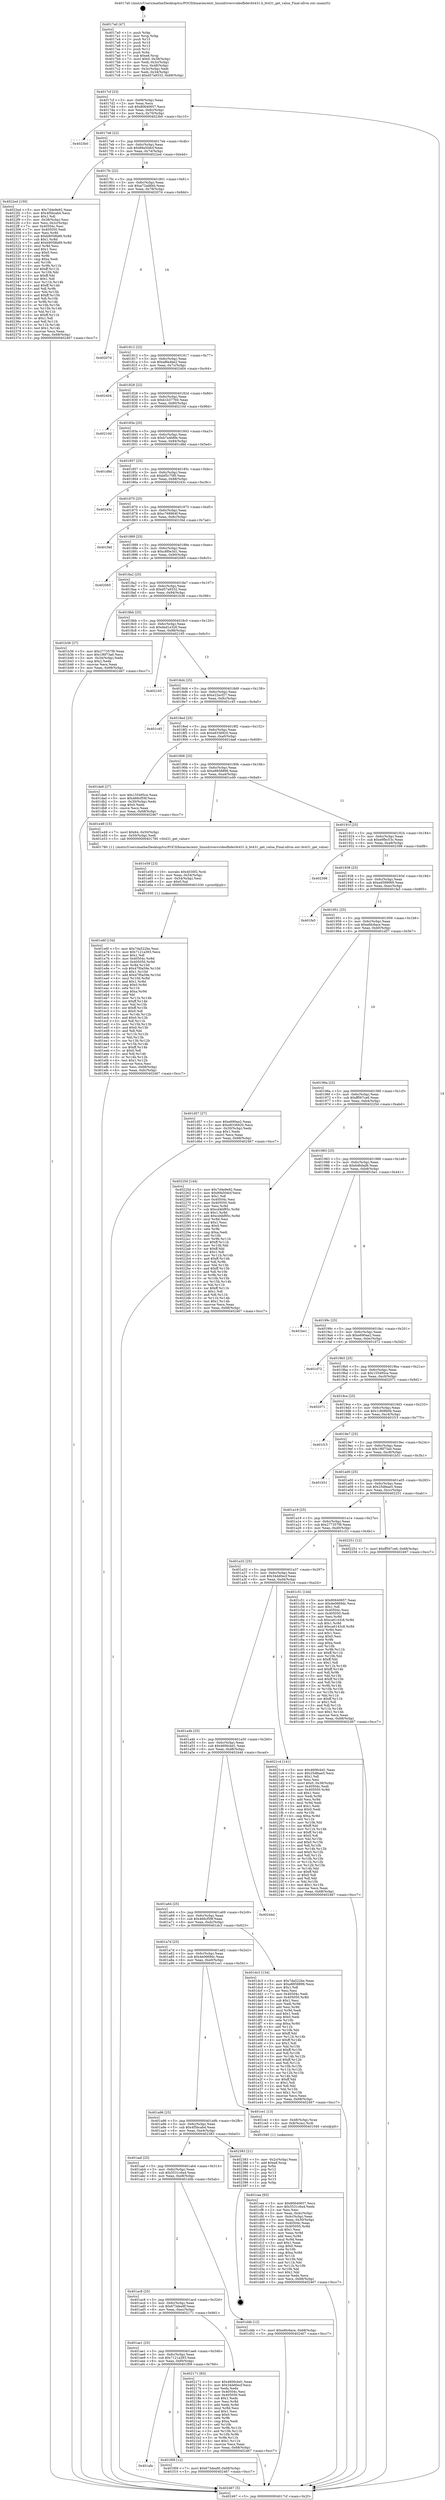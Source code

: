 digraph "0x4017a0" {
  label = "0x4017a0 (/mnt/c/Users/mathe/Desktop/tcc/POCII/binaries/extr_linuxdriversvideofbdevbt431.h_bt431_get_value_Final-ollvm.out::main(0))"
  labelloc = "t"
  node[shape=record]

  Entry [label="",width=0.3,height=0.3,shape=circle,fillcolor=black,style=filled]
  "0x4017cf" [label="{
     0x4017cf [23]\l
     | [instrs]\l
     &nbsp;&nbsp;0x4017cf \<+3\>: mov -0x68(%rbp),%eax\l
     &nbsp;&nbsp;0x4017d2 \<+2\>: mov %eax,%ecx\l
     &nbsp;&nbsp;0x4017d4 \<+6\>: sub $0x80640657,%ecx\l
     &nbsp;&nbsp;0x4017da \<+3\>: mov %eax,-0x6c(%rbp)\l
     &nbsp;&nbsp;0x4017dd \<+3\>: mov %ecx,-0x70(%rbp)\l
     &nbsp;&nbsp;0x4017e0 \<+6\>: je 00000000004023b0 \<main+0xc10\>\l
  }"]
  "0x4023b0" [label="{
     0x4023b0\l
  }", style=dashed]
  "0x4017e6" [label="{
     0x4017e6 [22]\l
     | [instrs]\l
     &nbsp;&nbsp;0x4017e6 \<+5\>: jmp 00000000004017eb \<main+0x4b\>\l
     &nbsp;&nbsp;0x4017eb \<+3\>: mov -0x6c(%rbp),%eax\l
     &nbsp;&nbsp;0x4017ee \<+5\>: sub $0x89a50dcf,%eax\l
     &nbsp;&nbsp;0x4017f3 \<+3\>: mov %eax,-0x74(%rbp)\l
     &nbsp;&nbsp;0x4017f6 \<+6\>: je 00000000004022ed \<main+0xb4d\>\l
  }"]
  Exit [label="",width=0.3,height=0.3,shape=circle,fillcolor=black,style=filled,peripheries=2]
  "0x4022ed" [label="{
     0x4022ed [150]\l
     | [instrs]\l
     &nbsp;&nbsp;0x4022ed \<+5\>: mov $0x7d4e9e92,%eax\l
     &nbsp;&nbsp;0x4022f2 \<+5\>: mov $0x4f5bcab4,%ecx\l
     &nbsp;&nbsp;0x4022f7 \<+2\>: mov $0x1,%dl\l
     &nbsp;&nbsp;0x4022f9 \<+3\>: mov -0x38(%rbp),%esi\l
     &nbsp;&nbsp;0x4022fc \<+3\>: mov %esi,-0x2c(%rbp)\l
     &nbsp;&nbsp;0x4022ff \<+7\>: mov 0x40504c,%esi\l
     &nbsp;&nbsp;0x402306 \<+7\>: mov 0x405050,%edi\l
     &nbsp;&nbsp;0x40230d \<+3\>: mov %esi,%r8d\l
     &nbsp;&nbsp;0x402310 \<+7\>: sub $0xb9058b89,%r8d\l
     &nbsp;&nbsp;0x402317 \<+4\>: sub $0x1,%r8d\l
     &nbsp;&nbsp;0x40231b \<+7\>: add $0xb9058b89,%r8d\l
     &nbsp;&nbsp;0x402322 \<+4\>: imul %r8d,%esi\l
     &nbsp;&nbsp;0x402326 \<+3\>: and $0x1,%esi\l
     &nbsp;&nbsp;0x402329 \<+3\>: cmp $0x0,%esi\l
     &nbsp;&nbsp;0x40232c \<+4\>: sete %r9b\l
     &nbsp;&nbsp;0x402330 \<+3\>: cmp $0xa,%edi\l
     &nbsp;&nbsp;0x402333 \<+4\>: setl %r10b\l
     &nbsp;&nbsp;0x402337 \<+3\>: mov %r9b,%r11b\l
     &nbsp;&nbsp;0x40233a \<+4\>: xor $0xff,%r11b\l
     &nbsp;&nbsp;0x40233e \<+3\>: mov %r10b,%bl\l
     &nbsp;&nbsp;0x402341 \<+3\>: xor $0xff,%bl\l
     &nbsp;&nbsp;0x402344 \<+3\>: xor $0x1,%dl\l
     &nbsp;&nbsp;0x402347 \<+3\>: mov %r11b,%r14b\l
     &nbsp;&nbsp;0x40234a \<+4\>: and $0xff,%r14b\l
     &nbsp;&nbsp;0x40234e \<+3\>: and %dl,%r9b\l
     &nbsp;&nbsp;0x402351 \<+3\>: mov %bl,%r15b\l
     &nbsp;&nbsp;0x402354 \<+4\>: and $0xff,%r15b\l
     &nbsp;&nbsp;0x402358 \<+3\>: and %dl,%r10b\l
     &nbsp;&nbsp;0x40235b \<+3\>: or %r9b,%r14b\l
     &nbsp;&nbsp;0x40235e \<+3\>: or %r10b,%r15b\l
     &nbsp;&nbsp;0x402361 \<+3\>: xor %r15b,%r14b\l
     &nbsp;&nbsp;0x402364 \<+3\>: or %bl,%r11b\l
     &nbsp;&nbsp;0x402367 \<+4\>: xor $0xff,%r11b\l
     &nbsp;&nbsp;0x40236b \<+3\>: or $0x1,%dl\l
     &nbsp;&nbsp;0x40236e \<+3\>: and %dl,%r11b\l
     &nbsp;&nbsp;0x402371 \<+3\>: or %r11b,%r14b\l
     &nbsp;&nbsp;0x402374 \<+4\>: test $0x1,%r14b\l
     &nbsp;&nbsp;0x402378 \<+3\>: cmovne %ecx,%eax\l
     &nbsp;&nbsp;0x40237b \<+3\>: mov %eax,-0x68(%rbp)\l
     &nbsp;&nbsp;0x40237e \<+5\>: jmp 0000000000402467 \<main+0xcc7\>\l
  }"]
  "0x4017fc" [label="{
     0x4017fc [22]\l
     | [instrs]\l
     &nbsp;&nbsp;0x4017fc \<+5\>: jmp 0000000000401801 \<main+0x61\>\l
     &nbsp;&nbsp;0x401801 \<+3\>: mov -0x6c(%rbp),%eax\l
     &nbsp;&nbsp;0x401804 \<+5\>: sub $0xa72ad6bb,%eax\l
     &nbsp;&nbsp;0x401809 \<+3\>: mov %eax,-0x78(%rbp)\l
     &nbsp;&nbsp;0x40180c \<+6\>: je 000000000040207d \<main+0x8dd\>\l
  }"]
  "0x401afa" [label="{
     0x401afa\l
  }", style=dashed]
  "0x40207d" [label="{
     0x40207d\l
  }", style=dashed]
  "0x401812" [label="{
     0x401812 [22]\l
     | [instrs]\l
     &nbsp;&nbsp;0x401812 \<+5\>: jmp 0000000000401817 \<main+0x77\>\l
     &nbsp;&nbsp;0x401817 \<+3\>: mov -0x6c(%rbp),%eax\l
     &nbsp;&nbsp;0x40181a \<+5\>: sub $0xaf6e4be2,%eax\l
     &nbsp;&nbsp;0x40181f \<+3\>: mov %eax,-0x7c(%rbp)\l
     &nbsp;&nbsp;0x401822 \<+6\>: je 0000000000402404 \<main+0xc64\>\l
  }"]
  "0x401f09" [label="{
     0x401f09 [12]\l
     | [instrs]\l
     &nbsp;&nbsp;0x401f09 \<+7\>: movl $0x673dea9f,-0x68(%rbp)\l
     &nbsp;&nbsp;0x401f10 \<+5\>: jmp 0000000000402467 \<main+0xcc7\>\l
  }"]
  "0x402404" [label="{
     0x402404\l
  }", style=dashed]
  "0x401828" [label="{
     0x401828 [22]\l
     | [instrs]\l
     &nbsp;&nbsp;0x401828 \<+5\>: jmp 000000000040182d \<main+0x8d\>\l
     &nbsp;&nbsp;0x40182d \<+3\>: mov -0x6c(%rbp),%eax\l
     &nbsp;&nbsp;0x401830 \<+5\>: sub $0xb1b37760,%eax\l
     &nbsp;&nbsp;0x401835 \<+3\>: mov %eax,-0x80(%rbp)\l
     &nbsp;&nbsp;0x401838 \<+6\>: je 000000000040210d \<main+0x96d\>\l
  }"]
  "0x401ae1" [label="{
     0x401ae1 [25]\l
     | [instrs]\l
     &nbsp;&nbsp;0x401ae1 \<+5\>: jmp 0000000000401ae6 \<main+0x346\>\l
     &nbsp;&nbsp;0x401ae6 \<+3\>: mov -0x6c(%rbp),%eax\l
     &nbsp;&nbsp;0x401ae9 \<+5\>: sub $0x7121a393,%eax\l
     &nbsp;&nbsp;0x401aee \<+6\>: mov %eax,-0xf0(%rbp)\l
     &nbsp;&nbsp;0x401af4 \<+6\>: je 0000000000401f09 \<main+0x769\>\l
  }"]
  "0x40210d" [label="{
     0x40210d\l
  }", style=dashed]
  "0x40183e" [label="{
     0x40183e [25]\l
     | [instrs]\l
     &nbsp;&nbsp;0x40183e \<+5\>: jmp 0000000000401843 \<main+0xa3\>\l
     &nbsp;&nbsp;0x401843 \<+3\>: mov -0x6c(%rbp),%eax\l
     &nbsp;&nbsp;0x401846 \<+5\>: sub $0xb7a4b6fe,%eax\l
     &nbsp;&nbsp;0x40184b \<+6\>: mov %eax,-0x84(%rbp)\l
     &nbsp;&nbsp;0x401851 \<+6\>: je 0000000000401d8d \<main+0x5ed\>\l
  }"]
  "0x402171" [label="{
     0x402171 [83]\l
     | [instrs]\l
     &nbsp;&nbsp;0x402171 \<+5\>: mov $0x4606cbd1,%eax\l
     &nbsp;&nbsp;0x402176 \<+5\>: mov $0x34dd0ecf,%ecx\l
     &nbsp;&nbsp;0x40217b \<+2\>: xor %edx,%edx\l
     &nbsp;&nbsp;0x40217d \<+7\>: mov 0x40504c,%esi\l
     &nbsp;&nbsp;0x402184 \<+7\>: mov 0x405050,%edi\l
     &nbsp;&nbsp;0x40218b \<+3\>: sub $0x1,%edx\l
     &nbsp;&nbsp;0x40218e \<+3\>: mov %esi,%r8d\l
     &nbsp;&nbsp;0x402191 \<+3\>: add %edx,%r8d\l
     &nbsp;&nbsp;0x402194 \<+4\>: imul %r8d,%esi\l
     &nbsp;&nbsp;0x402198 \<+3\>: and $0x1,%esi\l
     &nbsp;&nbsp;0x40219b \<+3\>: cmp $0x0,%esi\l
     &nbsp;&nbsp;0x40219e \<+4\>: sete %r9b\l
     &nbsp;&nbsp;0x4021a2 \<+3\>: cmp $0xa,%edi\l
     &nbsp;&nbsp;0x4021a5 \<+4\>: setl %r10b\l
     &nbsp;&nbsp;0x4021a9 \<+3\>: mov %r9b,%r11b\l
     &nbsp;&nbsp;0x4021ac \<+3\>: and %r10b,%r11b\l
     &nbsp;&nbsp;0x4021af \<+3\>: xor %r10b,%r9b\l
     &nbsp;&nbsp;0x4021b2 \<+3\>: or %r9b,%r11b\l
     &nbsp;&nbsp;0x4021b5 \<+4\>: test $0x1,%r11b\l
     &nbsp;&nbsp;0x4021b9 \<+3\>: cmovne %ecx,%eax\l
     &nbsp;&nbsp;0x4021bc \<+3\>: mov %eax,-0x68(%rbp)\l
     &nbsp;&nbsp;0x4021bf \<+5\>: jmp 0000000000402467 \<main+0xcc7\>\l
  }"]
  "0x401d8d" [label="{
     0x401d8d\l
  }", style=dashed]
  "0x401857" [label="{
     0x401857 [25]\l
     | [instrs]\l
     &nbsp;&nbsp;0x401857 \<+5\>: jmp 000000000040185c \<main+0xbc\>\l
     &nbsp;&nbsp;0x40185c \<+3\>: mov -0x6c(%rbp),%eax\l
     &nbsp;&nbsp;0x40185f \<+5\>: sub $0xbf5c75f0,%eax\l
     &nbsp;&nbsp;0x401864 \<+6\>: mov %eax,-0x88(%rbp)\l
     &nbsp;&nbsp;0x40186a \<+6\>: je 000000000040243c \<main+0xc9c\>\l
  }"]
  "0x401e6f" [label="{
     0x401e6f [154]\l
     | [instrs]\l
     &nbsp;&nbsp;0x401e6f \<+5\>: mov $0x7da522be,%esi\l
     &nbsp;&nbsp;0x401e74 \<+5\>: mov $0x7121a393,%ecx\l
     &nbsp;&nbsp;0x401e79 \<+2\>: mov $0x1,%dl\l
     &nbsp;&nbsp;0x401e7b \<+8\>: mov 0x40504c,%r8d\l
     &nbsp;&nbsp;0x401e83 \<+8\>: mov 0x405050,%r9d\l
     &nbsp;&nbsp;0x401e8b \<+3\>: mov %r8d,%r10d\l
     &nbsp;&nbsp;0x401e8e \<+7\>: sub $0x47f0a59e,%r10d\l
     &nbsp;&nbsp;0x401e95 \<+4\>: sub $0x1,%r10d\l
     &nbsp;&nbsp;0x401e99 \<+7\>: add $0x47f0a59e,%r10d\l
     &nbsp;&nbsp;0x401ea0 \<+4\>: imul %r10d,%r8d\l
     &nbsp;&nbsp;0x401ea4 \<+4\>: and $0x1,%r8d\l
     &nbsp;&nbsp;0x401ea8 \<+4\>: cmp $0x0,%r8d\l
     &nbsp;&nbsp;0x401eac \<+4\>: sete %r11b\l
     &nbsp;&nbsp;0x401eb0 \<+4\>: cmp $0xa,%r9d\l
     &nbsp;&nbsp;0x401eb4 \<+3\>: setl %bl\l
     &nbsp;&nbsp;0x401eb7 \<+3\>: mov %r11b,%r14b\l
     &nbsp;&nbsp;0x401eba \<+4\>: xor $0xff,%r14b\l
     &nbsp;&nbsp;0x401ebe \<+3\>: mov %bl,%r15b\l
     &nbsp;&nbsp;0x401ec1 \<+4\>: xor $0xff,%r15b\l
     &nbsp;&nbsp;0x401ec5 \<+3\>: xor $0x0,%dl\l
     &nbsp;&nbsp;0x401ec8 \<+3\>: mov %r14b,%r12b\l
     &nbsp;&nbsp;0x401ecb \<+4\>: and $0x0,%r12b\l
     &nbsp;&nbsp;0x401ecf \<+3\>: and %dl,%r11b\l
     &nbsp;&nbsp;0x401ed2 \<+3\>: mov %r15b,%r13b\l
     &nbsp;&nbsp;0x401ed5 \<+4\>: and $0x0,%r13b\l
     &nbsp;&nbsp;0x401ed9 \<+2\>: and %dl,%bl\l
     &nbsp;&nbsp;0x401edb \<+3\>: or %r11b,%r12b\l
     &nbsp;&nbsp;0x401ede \<+3\>: or %bl,%r13b\l
     &nbsp;&nbsp;0x401ee1 \<+3\>: xor %r13b,%r12b\l
     &nbsp;&nbsp;0x401ee4 \<+3\>: or %r15b,%r14b\l
     &nbsp;&nbsp;0x401ee7 \<+4\>: xor $0xff,%r14b\l
     &nbsp;&nbsp;0x401eeb \<+3\>: or $0x0,%dl\l
     &nbsp;&nbsp;0x401eee \<+3\>: and %dl,%r14b\l
     &nbsp;&nbsp;0x401ef1 \<+3\>: or %r14b,%r12b\l
     &nbsp;&nbsp;0x401ef4 \<+4\>: test $0x1,%r12b\l
     &nbsp;&nbsp;0x401ef8 \<+3\>: cmovne %ecx,%esi\l
     &nbsp;&nbsp;0x401efb \<+3\>: mov %esi,-0x68(%rbp)\l
     &nbsp;&nbsp;0x401efe \<+6\>: mov %eax,-0xfc(%rbp)\l
     &nbsp;&nbsp;0x401f04 \<+5\>: jmp 0000000000402467 \<main+0xcc7\>\l
  }"]
  "0x40243c" [label="{
     0x40243c\l
  }", style=dashed]
  "0x401870" [label="{
     0x401870 [25]\l
     | [instrs]\l
     &nbsp;&nbsp;0x401870 \<+5\>: jmp 0000000000401875 \<main+0xd5\>\l
     &nbsp;&nbsp;0x401875 \<+3\>: mov -0x6c(%rbp),%eax\l
     &nbsp;&nbsp;0x401878 \<+5\>: sub $0xc768964f,%eax\l
     &nbsp;&nbsp;0x40187d \<+6\>: mov %eax,-0x8c(%rbp)\l
     &nbsp;&nbsp;0x401883 \<+6\>: je 0000000000401f4d \<main+0x7ad\>\l
  }"]
  "0x401e58" [label="{
     0x401e58 [23]\l
     | [instrs]\l
     &nbsp;&nbsp;0x401e58 \<+10\>: movabs $0x4030f2,%rdi\l
     &nbsp;&nbsp;0x401e62 \<+3\>: mov %eax,-0x54(%rbp)\l
     &nbsp;&nbsp;0x401e65 \<+3\>: mov -0x54(%rbp),%esi\l
     &nbsp;&nbsp;0x401e68 \<+2\>: mov $0x0,%al\l
     &nbsp;&nbsp;0x401e6a \<+5\>: call 0000000000401030 \<printf@plt\>\l
     | [calls]\l
     &nbsp;&nbsp;0x401030 \{1\} (unknown)\l
  }"]
  "0x401f4d" [label="{
     0x401f4d\l
  }", style=dashed]
  "0x401889" [label="{
     0x401889 [25]\l
     | [instrs]\l
     &nbsp;&nbsp;0x401889 \<+5\>: jmp 000000000040188e \<main+0xee\>\l
     &nbsp;&nbsp;0x40188e \<+3\>: mov -0x6c(%rbp),%eax\l
     &nbsp;&nbsp;0x401891 \<+5\>: sub $0xc8f0e3d1,%eax\l
     &nbsp;&nbsp;0x401896 \<+6\>: mov %eax,-0x90(%rbp)\l
     &nbsp;&nbsp;0x40189c \<+6\>: je 0000000000402065 \<main+0x8c5\>\l
  }"]
  "0x401ac8" [label="{
     0x401ac8 [25]\l
     | [instrs]\l
     &nbsp;&nbsp;0x401ac8 \<+5\>: jmp 0000000000401acd \<main+0x32d\>\l
     &nbsp;&nbsp;0x401acd \<+3\>: mov -0x6c(%rbp),%eax\l
     &nbsp;&nbsp;0x401ad0 \<+5\>: sub $0x673dea9f,%eax\l
     &nbsp;&nbsp;0x401ad5 \<+6\>: mov %eax,-0xec(%rbp)\l
     &nbsp;&nbsp;0x401adb \<+6\>: je 0000000000402171 \<main+0x9d1\>\l
  }"]
  "0x402065" [label="{
     0x402065\l
  }", style=dashed]
  "0x4018a2" [label="{
     0x4018a2 [25]\l
     | [instrs]\l
     &nbsp;&nbsp;0x4018a2 \<+5\>: jmp 00000000004018a7 \<main+0x107\>\l
     &nbsp;&nbsp;0x4018a7 \<+3\>: mov -0x6c(%rbp),%eax\l
     &nbsp;&nbsp;0x4018aa \<+5\>: sub $0xd57a9332,%eax\l
     &nbsp;&nbsp;0x4018af \<+6\>: mov %eax,-0x94(%rbp)\l
     &nbsp;&nbsp;0x4018b5 \<+6\>: je 0000000000401b36 \<main+0x396\>\l
  }"]
  "0x401d4b" [label="{
     0x401d4b [12]\l
     | [instrs]\l
     &nbsp;&nbsp;0x401d4b \<+7\>: movl $0xefdc6ace,-0x68(%rbp)\l
     &nbsp;&nbsp;0x401d52 \<+5\>: jmp 0000000000402467 \<main+0xcc7\>\l
  }"]
  "0x401b36" [label="{
     0x401b36 [27]\l
     | [instrs]\l
     &nbsp;&nbsp;0x401b36 \<+5\>: mov $0x277357f9,%eax\l
     &nbsp;&nbsp;0x401b3b \<+5\>: mov $0x1f6f73a0,%ecx\l
     &nbsp;&nbsp;0x401b40 \<+3\>: mov -0x34(%rbp),%edx\l
     &nbsp;&nbsp;0x401b43 \<+3\>: cmp $0x2,%edx\l
     &nbsp;&nbsp;0x401b46 \<+3\>: cmovne %ecx,%eax\l
     &nbsp;&nbsp;0x401b49 \<+3\>: mov %eax,-0x68(%rbp)\l
     &nbsp;&nbsp;0x401b4c \<+5\>: jmp 0000000000402467 \<main+0xcc7\>\l
  }"]
  "0x4018bb" [label="{
     0x4018bb [25]\l
     | [instrs]\l
     &nbsp;&nbsp;0x4018bb \<+5\>: jmp 00000000004018c0 \<main+0x120\>\l
     &nbsp;&nbsp;0x4018c0 \<+3\>: mov -0x6c(%rbp),%eax\l
     &nbsp;&nbsp;0x4018c3 \<+5\>: sub $0xded1e326,%eax\l
     &nbsp;&nbsp;0x4018c8 \<+6\>: mov %eax,-0x98(%rbp)\l
     &nbsp;&nbsp;0x4018ce \<+6\>: je 0000000000402165 \<main+0x9c5\>\l
  }"]
  "0x402467" [label="{
     0x402467 [5]\l
     | [instrs]\l
     &nbsp;&nbsp;0x402467 \<+5\>: jmp 00000000004017cf \<main+0x2f\>\l
  }"]
  "0x4017a0" [label="{
     0x4017a0 [47]\l
     | [instrs]\l
     &nbsp;&nbsp;0x4017a0 \<+1\>: push %rbp\l
     &nbsp;&nbsp;0x4017a1 \<+3\>: mov %rsp,%rbp\l
     &nbsp;&nbsp;0x4017a4 \<+2\>: push %r15\l
     &nbsp;&nbsp;0x4017a6 \<+2\>: push %r14\l
     &nbsp;&nbsp;0x4017a8 \<+2\>: push %r13\l
     &nbsp;&nbsp;0x4017aa \<+2\>: push %r12\l
     &nbsp;&nbsp;0x4017ac \<+1\>: push %rbx\l
     &nbsp;&nbsp;0x4017ad \<+7\>: sub $0xe8,%rsp\l
     &nbsp;&nbsp;0x4017b4 \<+7\>: movl $0x0,-0x38(%rbp)\l
     &nbsp;&nbsp;0x4017bb \<+3\>: mov %edi,-0x3c(%rbp)\l
     &nbsp;&nbsp;0x4017be \<+4\>: mov %rsi,-0x48(%rbp)\l
     &nbsp;&nbsp;0x4017c2 \<+3\>: mov -0x3c(%rbp),%edi\l
     &nbsp;&nbsp;0x4017c5 \<+3\>: mov %edi,-0x34(%rbp)\l
     &nbsp;&nbsp;0x4017c8 \<+7\>: movl $0xd57a9332,-0x68(%rbp)\l
  }"]
  "0x401aaf" [label="{
     0x401aaf [25]\l
     | [instrs]\l
     &nbsp;&nbsp;0x401aaf \<+5\>: jmp 0000000000401ab4 \<main+0x314\>\l
     &nbsp;&nbsp;0x401ab4 \<+3\>: mov -0x6c(%rbp),%eax\l
     &nbsp;&nbsp;0x401ab7 \<+5\>: sub $0x5531c6a4,%eax\l
     &nbsp;&nbsp;0x401abc \<+6\>: mov %eax,-0xe8(%rbp)\l
     &nbsp;&nbsp;0x401ac2 \<+6\>: je 0000000000401d4b \<main+0x5ab\>\l
  }"]
  "0x402165" [label="{
     0x402165\l
  }", style=dashed]
  "0x4018d4" [label="{
     0x4018d4 [25]\l
     | [instrs]\l
     &nbsp;&nbsp;0x4018d4 \<+5\>: jmp 00000000004018d9 \<main+0x139\>\l
     &nbsp;&nbsp;0x4018d9 \<+3\>: mov -0x6c(%rbp),%eax\l
     &nbsp;&nbsp;0x4018dc \<+5\>: sub $0xe22ecf27,%eax\l
     &nbsp;&nbsp;0x4018e1 \<+6\>: mov %eax,-0x9c(%rbp)\l
     &nbsp;&nbsp;0x4018e7 \<+6\>: je 0000000000401c45 \<main+0x4a5\>\l
  }"]
  "0x402383" [label="{
     0x402383 [21]\l
     | [instrs]\l
     &nbsp;&nbsp;0x402383 \<+3\>: mov -0x2c(%rbp),%eax\l
     &nbsp;&nbsp;0x402386 \<+7\>: add $0xe8,%rsp\l
     &nbsp;&nbsp;0x40238d \<+1\>: pop %rbx\l
     &nbsp;&nbsp;0x40238e \<+2\>: pop %r12\l
     &nbsp;&nbsp;0x402390 \<+2\>: pop %r13\l
     &nbsp;&nbsp;0x402392 \<+2\>: pop %r14\l
     &nbsp;&nbsp;0x402394 \<+2\>: pop %r15\l
     &nbsp;&nbsp;0x402396 \<+1\>: pop %rbp\l
     &nbsp;&nbsp;0x402397 \<+1\>: ret\l
  }"]
  "0x401c45" [label="{
     0x401c45\l
  }", style=dashed]
  "0x4018ed" [label="{
     0x4018ed [25]\l
     | [instrs]\l
     &nbsp;&nbsp;0x4018ed \<+5\>: jmp 00000000004018f2 \<main+0x152\>\l
     &nbsp;&nbsp;0x4018f2 \<+3\>: mov -0x6c(%rbp),%eax\l
     &nbsp;&nbsp;0x4018f5 \<+5\>: sub $0xe8336920,%eax\l
     &nbsp;&nbsp;0x4018fa \<+6\>: mov %eax,-0xa0(%rbp)\l
     &nbsp;&nbsp;0x401900 \<+6\>: je 0000000000401da8 \<main+0x608\>\l
  }"]
  "0x401cee" [label="{
     0x401cee [93]\l
     | [instrs]\l
     &nbsp;&nbsp;0x401cee \<+5\>: mov $0x80640657,%ecx\l
     &nbsp;&nbsp;0x401cf3 \<+5\>: mov $0x5531c6a4,%edx\l
     &nbsp;&nbsp;0x401cf8 \<+2\>: xor %esi,%esi\l
     &nbsp;&nbsp;0x401cfa \<+3\>: mov %eax,-0x4c(%rbp)\l
     &nbsp;&nbsp;0x401cfd \<+3\>: mov -0x4c(%rbp),%eax\l
     &nbsp;&nbsp;0x401d00 \<+3\>: mov %eax,-0x30(%rbp)\l
     &nbsp;&nbsp;0x401d03 \<+7\>: mov 0x40504c,%eax\l
     &nbsp;&nbsp;0x401d0a \<+8\>: mov 0x405050,%r8d\l
     &nbsp;&nbsp;0x401d12 \<+3\>: sub $0x1,%esi\l
     &nbsp;&nbsp;0x401d15 \<+3\>: mov %eax,%r9d\l
     &nbsp;&nbsp;0x401d18 \<+3\>: add %esi,%r9d\l
     &nbsp;&nbsp;0x401d1b \<+4\>: imul %r9d,%eax\l
     &nbsp;&nbsp;0x401d1f \<+3\>: and $0x1,%eax\l
     &nbsp;&nbsp;0x401d22 \<+3\>: cmp $0x0,%eax\l
     &nbsp;&nbsp;0x401d25 \<+4\>: sete %r10b\l
     &nbsp;&nbsp;0x401d29 \<+4\>: cmp $0xa,%r8d\l
     &nbsp;&nbsp;0x401d2d \<+4\>: setl %r11b\l
     &nbsp;&nbsp;0x401d31 \<+3\>: mov %r10b,%bl\l
     &nbsp;&nbsp;0x401d34 \<+3\>: and %r11b,%bl\l
     &nbsp;&nbsp;0x401d37 \<+3\>: xor %r11b,%r10b\l
     &nbsp;&nbsp;0x401d3a \<+3\>: or %r10b,%bl\l
     &nbsp;&nbsp;0x401d3d \<+3\>: test $0x1,%bl\l
     &nbsp;&nbsp;0x401d40 \<+3\>: cmovne %edx,%ecx\l
     &nbsp;&nbsp;0x401d43 \<+3\>: mov %ecx,-0x68(%rbp)\l
     &nbsp;&nbsp;0x401d46 \<+5\>: jmp 0000000000402467 \<main+0xcc7\>\l
  }"]
  "0x401da8" [label="{
     0x401da8 [27]\l
     | [instrs]\l
     &nbsp;&nbsp;0x401da8 \<+5\>: mov $0x155495ce,%eax\l
     &nbsp;&nbsp;0x401dad \<+5\>: mov $0x466cf59f,%ecx\l
     &nbsp;&nbsp;0x401db2 \<+3\>: mov -0x30(%rbp),%edx\l
     &nbsp;&nbsp;0x401db5 \<+3\>: cmp $0x0,%edx\l
     &nbsp;&nbsp;0x401db8 \<+3\>: cmove %ecx,%eax\l
     &nbsp;&nbsp;0x401dbb \<+3\>: mov %eax,-0x68(%rbp)\l
     &nbsp;&nbsp;0x401dbe \<+5\>: jmp 0000000000402467 \<main+0xcc7\>\l
  }"]
  "0x401906" [label="{
     0x401906 [25]\l
     | [instrs]\l
     &nbsp;&nbsp;0x401906 \<+5\>: jmp 000000000040190b \<main+0x16b\>\l
     &nbsp;&nbsp;0x40190b \<+3\>: mov -0x6c(%rbp),%eax\l
     &nbsp;&nbsp;0x40190e \<+5\>: sub $0xe8858896,%eax\l
     &nbsp;&nbsp;0x401913 \<+6\>: mov %eax,-0xa4(%rbp)\l
     &nbsp;&nbsp;0x401919 \<+6\>: je 0000000000401e49 \<main+0x6a9\>\l
  }"]
  "0x401a96" [label="{
     0x401a96 [25]\l
     | [instrs]\l
     &nbsp;&nbsp;0x401a96 \<+5\>: jmp 0000000000401a9b \<main+0x2fb\>\l
     &nbsp;&nbsp;0x401a9b \<+3\>: mov -0x6c(%rbp),%eax\l
     &nbsp;&nbsp;0x401a9e \<+5\>: sub $0x4f5bcab4,%eax\l
     &nbsp;&nbsp;0x401aa3 \<+6\>: mov %eax,-0xe4(%rbp)\l
     &nbsp;&nbsp;0x401aa9 \<+6\>: je 0000000000402383 \<main+0xbe3\>\l
  }"]
  "0x401e49" [label="{
     0x401e49 [15]\l
     | [instrs]\l
     &nbsp;&nbsp;0x401e49 \<+7\>: movl $0x64,-0x50(%rbp)\l
     &nbsp;&nbsp;0x401e50 \<+3\>: mov -0x50(%rbp),%edi\l
     &nbsp;&nbsp;0x401e53 \<+5\>: call 0000000000401780 \<bt431_get_value\>\l
     | [calls]\l
     &nbsp;&nbsp;0x401780 \{1\} (/mnt/c/Users/mathe/Desktop/tcc/POCII/binaries/extr_linuxdriversvideofbdevbt431.h_bt431_get_value_Final-ollvm.out::bt431_get_value)\l
  }"]
  "0x40191f" [label="{
     0x40191f [25]\l
     | [instrs]\l
     &nbsp;&nbsp;0x40191f \<+5\>: jmp 0000000000401924 \<main+0x184\>\l
     &nbsp;&nbsp;0x401924 \<+3\>: mov -0x6c(%rbp),%eax\l
     &nbsp;&nbsp;0x401927 \<+5\>: sub $0xe9fbc53c,%eax\l
     &nbsp;&nbsp;0x40192c \<+6\>: mov %eax,-0xa8(%rbp)\l
     &nbsp;&nbsp;0x401932 \<+6\>: je 0000000000402398 \<main+0xbf8\>\l
  }"]
  "0x401ce1" [label="{
     0x401ce1 [13]\l
     | [instrs]\l
     &nbsp;&nbsp;0x401ce1 \<+4\>: mov -0x48(%rbp),%rax\l
     &nbsp;&nbsp;0x401ce5 \<+4\>: mov 0x8(%rax),%rdi\l
     &nbsp;&nbsp;0x401ce9 \<+5\>: call 0000000000401040 \<atoi@plt\>\l
     | [calls]\l
     &nbsp;&nbsp;0x401040 \{1\} (unknown)\l
  }"]
  "0x402398" [label="{
     0x402398\l
  }", style=dashed]
  "0x401938" [label="{
     0x401938 [25]\l
     | [instrs]\l
     &nbsp;&nbsp;0x401938 \<+5\>: jmp 000000000040193d \<main+0x19d\>\l
     &nbsp;&nbsp;0x40193d \<+3\>: mov -0x6c(%rbp),%eax\l
     &nbsp;&nbsp;0x401940 \<+5\>: sub $0xed599069,%eax\l
     &nbsp;&nbsp;0x401945 \<+6\>: mov %eax,-0xac(%rbp)\l
     &nbsp;&nbsp;0x40194b \<+6\>: je 0000000000401fa5 \<main+0x805\>\l
  }"]
  "0x401a7d" [label="{
     0x401a7d [25]\l
     | [instrs]\l
     &nbsp;&nbsp;0x401a7d \<+5\>: jmp 0000000000401a82 \<main+0x2e2\>\l
     &nbsp;&nbsp;0x401a82 \<+3\>: mov -0x6c(%rbp),%eax\l
     &nbsp;&nbsp;0x401a85 \<+5\>: sub $0x4e0669dc,%eax\l
     &nbsp;&nbsp;0x401a8a \<+6\>: mov %eax,-0xe0(%rbp)\l
     &nbsp;&nbsp;0x401a90 \<+6\>: je 0000000000401ce1 \<main+0x541\>\l
  }"]
  "0x401fa5" [label="{
     0x401fa5\l
  }", style=dashed]
  "0x401951" [label="{
     0x401951 [25]\l
     | [instrs]\l
     &nbsp;&nbsp;0x401951 \<+5\>: jmp 0000000000401956 \<main+0x1b6\>\l
     &nbsp;&nbsp;0x401956 \<+3\>: mov -0x6c(%rbp),%eax\l
     &nbsp;&nbsp;0x401959 \<+5\>: sub $0xefdc6ace,%eax\l
     &nbsp;&nbsp;0x40195e \<+6\>: mov %eax,-0xb0(%rbp)\l
     &nbsp;&nbsp;0x401964 \<+6\>: je 0000000000401d57 \<main+0x5b7\>\l
  }"]
  "0x401dc3" [label="{
     0x401dc3 [134]\l
     | [instrs]\l
     &nbsp;&nbsp;0x401dc3 \<+5\>: mov $0x7da522be,%eax\l
     &nbsp;&nbsp;0x401dc8 \<+5\>: mov $0xe8858896,%ecx\l
     &nbsp;&nbsp;0x401dcd \<+2\>: mov $0x1,%dl\l
     &nbsp;&nbsp;0x401dcf \<+2\>: xor %esi,%esi\l
     &nbsp;&nbsp;0x401dd1 \<+7\>: mov 0x40504c,%edi\l
     &nbsp;&nbsp;0x401dd8 \<+8\>: mov 0x405050,%r8d\l
     &nbsp;&nbsp;0x401de0 \<+3\>: sub $0x1,%esi\l
     &nbsp;&nbsp;0x401de3 \<+3\>: mov %edi,%r9d\l
     &nbsp;&nbsp;0x401de6 \<+3\>: add %esi,%r9d\l
     &nbsp;&nbsp;0x401de9 \<+4\>: imul %r9d,%edi\l
     &nbsp;&nbsp;0x401ded \<+3\>: and $0x1,%edi\l
     &nbsp;&nbsp;0x401df0 \<+3\>: cmp $0x0,%edi\l
     &nbsp;&nbsp;0x401df3 \<+4\>: sete %r10b\l
     &nbsp;&nbsp;0x401df7 \<+4\>: cmp $0xa,%r8d\l
     &nbsp;&nbsp;0x401dfb \<+4\>: setl %r11b\l
     &nbsp;&nbsp;0x401dff \<+3\>: mov %r10b,%bl\l
     &nbsp;&nbsp;0x401e02 \<+3\>: xor $0xff,%bl\l
     &nbsp;&nbsp;0x401e05 \<+3\>: mov %r11b,%r14b\l
     &nbsp;&nbsp;0x401e08 \<+4\>: xor $0xff,%r14b\l
     &nbsp;&nbsp;0x401e0c \<+3\>: xor $0x1,%dl\l
     &nbsp;&nbsp;0x401e0f \<+3\>: mov %bl,%r15b\l
     &nbsp;&nbsp;0x401e12 \<+4\>: and $0xff,%r15b\l
     &nbsp;&nbsp;0x401e16 \<+3\>: and %dl,%r10b\l
     &nbsp;&nbsp;0x401e19 \<+3\>: mov %r14b,%r12b\l
     &nbsp;&nbsp;0x401e1c \<+4\>: and $0xff,%r12b\l
     &nbsp;&nbsp;0x401e20 \<+3\>: and %dl,%r11b\l
     &nbsp;&nbsp;0x401e23 \<+3\>: or %r10b,%r15b\l
     &nbsp;&nbsp;0x401e26 \<+3\>: or %r11b,%r12b\l
     &nbsp;&nbsp;0x401e29 \<+3\>: xor %r12b,%r15b\l
     &nbsp;&nbsp;0x401e2c \<+3\>: or %r14b,%bl\l
     &nbsp;&nbsp;0x401e2f \<+3\>: xor $0xff,%bl\l
     &nbsp;&nbsp;0x401e32 \<+3\>: or $0x1,%dl\l
     &nbsp;&nbsp;0x401e35 \<+2\>: and %dl,%bl\l
     &nbsp;&nbsp;0x401e37 \<+3\>: or %bl,%r15b\l
     &nbsp;&nbsp;0x401e3a \<+4\>: test $0x1,%r15b\l
     &nbsp;&nbsp;0x401e3e \<+3\>: cmovne %ecx,%eax\l
     &nbsp;&nbsp;0x401e41 \<+3\>: mov %eax,-0x68(%rbp)\l
     &nbsp;&nbsp;0x401e44 \<+5\>: jmp 0000000000402467 \<main+0xcc7\>\l
  }"]
  "0x401d57" [label="{
     0x401d57 [27]\l
     | [instrs]\l
     &nbsp;&nbsp;0x401d57 \<+5\>: mov $0xe690ae2,%eax\l
     &nbsp;&nbsp;0x401d5c \<+5\>: mov $0xe8336920,%ecx\l
     &nbsp;&nbsp;0x401d61 \<+3\>: mov -0x30(%rbp),%edx\l
     &nbsp;&nbsp;0x401d64 \<+3\>: cmp $0x1,%edx\l
     &nbsp;&nbsp;0x401d67 \<+3\>: cmovl %ecx,%eax\l
     &nbsp;&nbsp;0x401d6a \<+3\>: mov %eax,-0x68(%rbp)\l
     &nbsp;&nbsp;0x401d6d \<+5\>: jmp 0000000000402467 \<main+0xcc7\>\l
  }"]
  "0x40196a" [label="{
     0x40196a [25]\l
     | [instrs]\l
     &nbsp;&nbsp;0x40196a \<+5\>: jmp 000000000040196f \<main+0x1cf\>\l
     &nbsp;&nbsp;0x40196f \<+3\>: mov -0x6c(%rbp),%eax\l
     &nbsp;&nbsp;0x401972 \<+5\>: sub $0xff567ce6,%eax\l
     &nbsp;&nbsp;0x401977 \<+6\>: mov %eax,-0xb4(%rbp)\l
     &nbsp;&nbsp;0x40197d \<+6\>: je 000000000040225d \<main+0xabd\>\l
  }"]
  "0x401a64" [label="{
     0x401a64 [25]\l
     | [instrs]\l
     &nbsp;&nbsp;0x401a64 \<+5\>: jmp 0000000000401a69 \<main+0x2c9\>\l
     &nbsp;&nbsp;0x401a69 \<+3\>: mov -0x6c(%rbp),%eax\l
     &nbsp;&nbsp;0x401a6c \<+5\>: sub $0x466cf59f,%eax\l
     &nbsp;&nbsp;0x401a71 \<+6\>: mov %eax,-0xdc(%rbp)\l
     &nbsp;&nbsp;0x401a77 \<+6\>: je 0000000000401dc3 \<main+0x623\>\l
  }"]
  "0x40225d" [label="{
     0x40225d [144]\l
     | [instrs]\l
     &nbsp;&nbsp;0x40225d \<+5\>: mov $0x7d4e9e92,%eax\l
     &nbsp;&nbsp;0x402262 \<+5\>: mov $0x89a50dcf,%ecx\l
     &nbsp;&nbsp;0x402267 \<+2\>: mov $0x1,%dl\l
     &nbsp;&nbsp;0x402269 \<+7\>: mov 0x40504c,%esi\l
     &nbsp;&nbsp;0x402270 \<+7\>: mov 0x405050,%edi\l
     &nbsp;&nbsp;0x402277 \<+3\>: mov %esi,%r8d\l
     &nbsp;&nbsp;0x40227a \<+7\>: sub $0xcd4bf85c,%r8d\l
     &nbsp;&nbsp;0x402281 \<+4\>: sub $0x1,%r8d\l
     &nbsp;&nbsp;0x402285 \<+7\>: add $0xcd4bf85c,%r8d\l
     &nbsp;&nbsp;0x40228c \<+4\>: imul %r8d,%esi\l
     &nbsp;&nbsp;0x402290 \<+3\>: and $0x1,%esi\l
     &nbsp;&nbsp;0x402293 \<+3\>: cmp $0x0,%esi\l
     &nbsp;&nbsp;0x402296 \<+4\>: sete %r9b\l
     &nbsp;&nbsp;0x40229a \<+3\>: cmp $0xa,%edi\l
     &nbsp;&nbsp;0x40229d \<+4\>: setl %r10b\l
     &nbsp;&nbsp;0x4022a1 \<+3\>: mov %r9b,%r11b\l
     &nbsp;&nbsp;0x4022a4 \<+4\>: xor $0xff,%r11b\l
     &nbsp;&nbsp;0x4022a8 \<+3\>: mov %r10b,%bl\l
     &nbsp;&nbsp;0x4022ab \<+3\>: xor $0xff,%bl\l
     &nbsp;&nbsp;0x4022ae \<+3\>: xor $0x1,%dl\l
     &nbsp;&nbsp;0x4022b1 \<+3\>: mov %r11b,%r14b\l
     &nbsp;&nbsp;0x4022b4 \<+4\>: and $0xff,%r14b\l
     &nbsp;&nbsp;0x4022b8 \<+3\>: and %dl,%r9b\l
     &nbsp;&nbsp;0x4022bb \<+3\>: mov %bl,%r15b\l
     &nbsp;&nbsp;0x4022be \<+4\>: and $0xff,%r15b\l
     &nbsp;&nbsp;0x4022c2 \<+3\>: and %dl,%r10b\l
     &nbsp;&nbsp;0x4022c5 \<+3\>: or %r9b,%r14b\l
     &nbsp;&nbsp;0x4022c8 \<+3\>: or %r10b,%r15b\l
     &nbsp;&nbsp;0x4022cb \<+3\>: xor %r15b,%r14b\l
     &nbsp;&nbsp;0x4022ce \<+3\>: or %bl,%r11b\l
     &nbsp;&nbsp;0x4022d1 \<+4\>: xor $0xff,%r11b\l
     &nbsp;&nbsp;0x4022d5 \<+3\>: or $0x1,%dl\l
     &nbsp;&nbsp;0x4022d8 \<+3\>: and %dl,%r11b\l
     &nbsp;&nbsp;0x4022db \<+3\>: or %r11b,%r14b\l
     &nbsp;&nbsp;0x4022de \<+4\>: test $0x1,%r14b\l
     &nbsp;&nbsp;0x4022e2 \<+3\>: cmovne %ecx,%eax\l
     &nbsp;&nbsp;0x4022e5 \<+3\>: mov %eax,-0x68(%rbp)\l
     &nbsp;&nbsp;0x4022e8 \<+5\>: jmp 0000000000402467 \<main+0xcc7\>\l
  }"]
  "0x401983" [label="{
     0x401983 [25]\l
     | [instrs]\l
     &nbsp;&nbsp;0x401983 \<+5\>: jmp 0000000000401988 \<main+0x1e8\>\l
     &nbsp;&nbsp;0x401988 \<+3\>: mov -0x6c(%rbp),%eax\l
     &nbsp;&nbsp;0x40198b \<+5\>: sub $0x6d6dad6,%eax\l
     &nbsp;&nbsp;0x401990 \<+6\>: mov %eax,-0xb8(%rbp)\l
     &nbsp;&nbsp;0x401996 \<+6\>: je 0000000000401be1 \<main+0x441\>\l
  }"]
  "0x40244d" [label="{
     0x40244d\l
  }", style=dashed]
  "0x401be1" [label="{
     0x401be1\l
  }", style=dashed]
  "0x40199c" [label="{
     0x40199c [25]\l
     | [instrs]\l
     &nbsp;&nbsp;0x40199c \<+5\>: jmp 00000000004019a1 \<main+0x201\>\l
     &nbsp;&nbsp;0x4019a1 \<+3\>: mov -0x6c(%rbp),%eax\l
     &nbsp;&nbsp;0x4019a4 \<+5\>: sub $0xe690ae2,%eax\l
     &nbsp;&nbsp;0x4019a9 \<+6\>: mov %eax,-0xbc(%rbp)\l
     &nbsp;&nbsp;0x4019af \<+6\>: je 0000000000401d72 \<main+0x5d2\>\l
  }"]
  "0x401a4b" [label="{
     0x401a4b [25]\l
     | [instrs]\l
     &nbsp;&nbsp;0x401a4b \<+5\>: jmp 0000000000401a50 \<main+0x2b0\>\l
     &nbsp;&nbsp;0x401a50 \<+3\>: mov -0x6c(%rbp),%eax\l
     &nbsp;&nbsp;0x401a53 \<+5\>: sub $0x4606cbd1,%eax\l
     &nbsp;&nbsp;0x401a58 \<+6\>: mov %eax,-0xd8(%rbp)\l
     &nbsp;&nbsp;0x401a5e \<+6\>: je 000000000040244d \<main+0xcad\>\l
  }"]
  "0x401d72" [label="{
     0x401d72\l
  }", style=dashed]
  "0x4019b5" [label="{
     0x4019b5 [25]\l
     | [instrs]\l
     &nbsp;&nbsp;0x4019b5 \<+5\>: jmp 00000000004019ba \<main+0x21a\>\l
     &nbsp;&nbsp;0x4019ba \<+3\>: mov -0x6c(%rbp),%eax\l
     &nbsp;&nbsp;0x4019bd \<+5\>: sub $0x155495ce,%eax\l
     &nbsp;&nbsp;0x4019c2 \<+6\>: mov %eax,-0xc0(%rbp)\l
     &nbsp;&nbsp;0x4019c8 \<+6\>: je 0000000000402071 \<main+0x8d1\>\l
  }"]
  "0x4021c4" [label="{
     0x4021c4 [141]\l
     | [instrs]\l
     &nbsp;&nbsp;0x4021c4 \<+5\>: mov $0x4606cbd1,%eax\l
     &nbsp;&nbsp;0x4021c9 \<+5\>: mov $0x25dfeae5,%ecx\l
     &nbsp;&nbsp;0x4021ce \<+2\>: mov $0x1,%dl\l
     &nbsp;&nbsp;0x4021d0 \<+2\>: xor %esi,%esi\l
     &nbsp;&nbsp;0x4021d2 \<+7\>: movl $0x0,-0x38(%rbp)\l
     &nbsp;&nbsp;0x4021d9 \<+7\>: mov 0x40504c,%edi\l
     &nbsp;&nbsp;0x4021e0 \<+8\>: mov 0x405050,%r8d\l
     &nbsp;&nbsp;0x4021e8 \<+3\>: sub $0x1,%esi\l
     &nbsp;&nbsp;0x4021eb \<+3\>: mov %edi,%r9d\l
     &nbsp;&nbsp;0x4021ee \<+3\>: add %esi,%r9d\l
     &nbsp;&nbsp;0x4021f1 \<+4\>: imul %r9d,%edi\l
     &nbsp;&nbsp;0x4021f5 \<+3\>: and $0x1,%edi\l
     &nbsp;&nbsp;0x4021f8 \<+3\>: cmp $0x0,%edi\l
     &nbsp;&nbsp;0x4021fb \<+4\>: sete %r10b\l
     &nbsp;&nbsp;0x4021ff \<+4\>: cmp $0xa,%r8d\l
     &nbsp;&nbsp;0x402203 \<+4\>: setl %r11b\l
     &nbsp;&nbsp;0x402207 \<+3\>: mov %r10b,%bl\l
     &nbsp;&nbsp;0x40220a \<+3\>: xor $0xff,%bl\l
     &nbsp;&nbsp;0x40220d \<+3\>: mov %r11b,%r14b\l
     &nbsp;&nbsp;0x402210 \<+4\>: xor $0xff,%r14b\l
     &nbsp;&nbsp;0x402214 \<+3\>: xor $0x0,%dl\l
     &nbsp;&nbsp;0x402217 \<+3\>: mov %bl,%r15b\l
     &nbsp;&nbsp;0x40221a \<+4\>: and $0x0,%r15b\l
     &nbsp;&nbsp;0x40221e \<+3\>: and %dl,%r10b\l
     &nbsp;&nbsp;0x402221 \<+3\>: mov %r14b,%r12b\l
     &nbsp;&nbsp;0x402224 \<+4\>: and $0x0,%r12b\l
     &nbsp;&nbsp;0x402228 \<+3\>: and %dl,%r11b\l
     &nbsp;&nbsp;0x40222b \<+3\>: or %r10b,%r15b\l
     &nbsp;&nbsp;0x40222e \<+3\>: or %r11b,%r12b\l
     &nbsp;&nbsp;0x402231 \<+3\>: xor %r12b,%r15b\l
     &nbsp;&nbsp;0x402234 \<+3\>: or %r14b,%bl\l
     &nbsp;&nbsp;0x402237 \<+3\>: xor $0xff,%bl\l
     &nbsp;&nbsp;0x40223a \<+3\>: or $0x0,%dl\l
     &nbsp;&nbsp;0x40223d \<+2\>: and %dl,%bl\l
     &nbsp;&nbsp;0x40223f \<+3\>: or %bl,%r15b\l
     &nbsp;&nbsp;0x402242 \<+4\>: test $0x1,%r15b\l
     &nbsp;&nbsp;0x402246 \<+3\>: cmovne %ecx,%eax\l
     &nbsp;&nbsp;0x402249 \<+3\>: mov %eax,-0x68(%rbp)\l
     &nbsp;&nbsp;0x40224c \<+5\>: jmp 0000000000402467 \<main+0xcc7\>\l
  }"]
  "0x402071" [label="{
     0x402071\l
  }", style=dashed]
  "0x4019ce" [label="{
     0x4019ce [25]\l
     | [instrs]\l
     &nbsp;&nbsp;0x4019ce \<+5\>: jmp 00000000004019d3 \<main+0x233\>\l
     &nbsp;&nbsp;0x4019d3 \<+3\>: mov -0x6c(%rbp),%eax\l
     &nbsp;&nbsp;0x4019d6 \<+5\>: sub $0x1c808b0b,%eax\l
     &nbsp;&nbsp;0x4019db \<+6\>: mov %eax,-0xc4(%rbp)\l
     &nbsp;&nbsp;0x4019e1 \<+6\>: je 0000000000401f15 \<main+0x775\>\l
  }"]
  "0x401a32" [label="{
     0x401a32 [25]\l
     | [instrs]\l
     &nbsp;&nbsp;0x401a32 \<+5\>: jmp 0000000000401a37 \<main+0x297\>\l
     &nbsp;&nbsp;0x401a37 \<+3\>: mov -0x6c(%rbp),%eax\l
     &nbsp;&nbsp;0x401a3a \<+5\>: sub $0x34dd0ecf,%eax\l
     &nbsp;&nbsp;0x401a3f \<+6\>: mov %eax,-0xd4(%rbp)\l
     &nbsp;&nbsp;0x401a45 \<+6\>: je 00000000004021c4 \<main+0xa24\>\l
  }"]
  "0x401f15" [label="{
     0x401f15\l
  }", style=dashed]
  "0x4019e7" [label="{
     0x4019e7 [25]\l
     | [instrs]\l
     &nbsp;&nbsp;0x4019e7 \<+5\>: jmp 00000000004019ec \<main+0x24c\>\l
     &nbsp;&nbsp;0x4019ec \<+3\>: mov -0x6c(%rbp),%eax\l
     &nbsp;&nbsp;0x4019ef \<+5\>: sub $0x1f6f73a0,%eax\l
     &nbsp;&nbsp;0x4019f4 \<+6\>: mov %eax,-0xc8(%rbp)\l
     &nbsp;&nbsp;0x4019fa \<+6\>: je 0000000000401b51 \<main+0x3b1\>\l
  }"]
  "0x401c51" [label="{
     0x401c51 [144]\l
     | [instrs]\l
     &nbsp;&nbsp;0x401c51 \<+5\>: mov $0x80640657,%eax\l
     &nbsp;&nbsp;0x401c56 \<+5\>: mov $0x4e0669dc,%ecx\l
     &nbsp;&nbsp;0x401c5b \<+2\>: mov $0x1,%dl\l
     &nbsp;&nbsp;0x401c5d \<+7\>: mov 0x40504c,%esi\l
     &nbsp;&nbsp;0x401c64 \<+7\>: mov 0x405050,%edi\l
     &nbsp;&nbsp;0x401c6b \<+3\>: mov %esi,%r8d\l
     &nbsp;&nbsp;0x401c6e \<+7\>: sub $0xca6143c8,%r8d\l
     &nbsp;&nbsp;0x401c75 \<+4\>: sub $0x1,%r8d\l
     &nbsp;&nbsp;0x401c79 \<+7\>: add $0xca6143c8,%r8d\l
     &nbsp;&nbsp;0x401c80 \<+4\>: imul %r8d,%esi\l
     &nbsp;&nbsp;0x401c84 \<+3\>: and $0x1,%esi\l
     &nbsp;&nbsp;0x401c87 \<+3\>: cmp $0x0,%esi\l
     &nbsp;&nbsp;0x401c8a \<+4\>: sete %r9b\l
     &nbsp;&nbsp;0x401c8e \<+3\>: cmp $0xa,%edi\l
     &nbsp;&nbsp;0x401c91 \<+4\>: setl %r10b\l
     &nbsp;&nbsp;0x401c95 \<+3\>: mov %r9b,%r11b\l
     &nbsp;&nbsp;0x401c98 \<+4\>: xor $0xff,%r11b\l
     &nbsp;&nbsp;0x401c9c \<+3\>: mov %r10b,%bl\l
     &nbsp;&nbsp;0x401c9f \<+3\>: xor $0xff,%bl\l
     &nbsp;&nbsp;0x401ca2 \<+3\>: xor $0x1,%dl\l
     &nbsp;&nbsp;0x401ca5 \<+3\>: mov %r11b,%r14b\l
     &nbsp;&nbsp;0x401ca8 \<+4\>: and $0xff,%r14b\l
     &nbsp;&nbsp;0x401cac \<+3\>: and %dl,%r9b\l
     &nbsp;&nbsp;0x401caf \<+3\>: mov %bl,%r15b\l
     &nbsp;&nbsp;0x401cb2 \<+4\>: and $0xff,%r15b\l
     &nbsp;&nbsp;0x401cb6 \<+3\>: and %dl,%r10b\l
     &nbsp;&nbsp;0x401cb9 \<+3\>: or %r9b,%r14b\l
     &nbsp;&nbsp;0x401cbc \<+3\>: or %r10b,%r15b\l
     &nbsp;&nbsp;0x401cbf \<+3\>: xor %r15b,%r14b\l
     &nbsp;&nbsp;0x401cc2 \<+3\>: or %bl,%r11b\l
     &nbsp;&nbsp;0x401cc5 \<+4\>: xor $0xff,%r11b\l
     &nbsp;&nbsp;0x401cc9 \<+3\>: or $0x1,%dl\l
     &nbsp;&nbsp;0x401ccc \<+3\>: and %dl,%r11b\l
     &nbsp;&nbsp;0x401ccf \<+3\>: or %r11b,%r14b\l
     &nbsp;&nbsp;0x401cd2 \<+4\>: test $0x1,%r14b\l
     &nbsp;&nbsp;0x401cd6 \<+3\>: cmovne %ecx,%eax\l
     &nbsp;&nbsp;0x401cd9 \<+3\>: mov %eax,-0x68(%rbp)\l
     &nbsp;&nbsp;0x401cdc \<+5\>: jmp 0000000000402467 \<main+0xcc7\>\l
  }"]
  "0x401b51" [label="{
     0x401b51\l
  }", style=dashed]
  "0x401a00" [label="{
     0x401a00 [25]\l
     | [instrs]\l
     &nbsp;&nbsp;0x401a00 \<+5\>: jmp 0000000000401a05 \<main+0x265\>\l
     &nbsp;&nbsp;0x401a05 \<+3\>: mov -0x6c(%rbp),%eax\l
     &nbsp;&nbsp;0x401a08 \<+5\>: sub $0x25dfeae5,%eax\l
     &nbsp;&nbsp;0x401a0d \<+6\>: mov %eax,-0xcc(%rbp)\l
     &nbsp;&nbsp;0x401a13 \<+6\>: je 0000000000402251 \<main+0xab1\>\l
  }"]
  "0x401a19" [label="{
     0x401a19 [25]\l
     | [instrs]\l
     &nbsp;&nbsp;0x401a19 \<+5\>: jmp 0000000000401a1e \<main+0x27e\>\l
     &nbsp;&nbsp;0x401a1e \<+3\>: mov -0x6c(%rbp),%eax\l
     &nbsp;&nbsp;0x401a21 \<+5\>: sub $0x277357f9,%eax\l
     &nbsp;&nbsp;0x401a26 \<+6\>: mov %eax,-0xd0(%rbp)\l
     &nbsp;&nbsp;0x401a2c \<+6\>: je 0000000000401c51 \<main+0x4b1\>\l
  }"]
  "0x402251" [label="{
     0x402251 [12]\l
     | [instrs]\l
     &nbsp;&nbsp;0x402251 \<+7\>: movl $0xff567ce6,-0x68(%rbp)\l
     &nbsp;&nbsp;0x402258 \<+5\>: jmp 0000000000402467 \<main+0xcc7\>\l
  }"]
  Entry -> "0x4017a0" [label=" 1"]
  "0x4017cf" -> "0x4023b0" [label=" 0"]
  "0x4017cf" -> "0x4017e6" [label=" 15"]
  "0x402383" -> Exit [label=" 1"]
  "0x4017e6" -> "0x4022ed" [label=" 1"]
  "0x4017e6" -> "0x4017fc" [label=" 14"]
  "0x4022ed" -> "0x402467" [label=" 1"]
  "0x4017fc" -> "0x40207d" [label=" 0"]
  "0x4017fc" -> "0x401812" [label=" 14"]
  "0x40225d" -> "0x402467" [label=" 1"]
  "0x401812" -> "0x402404" [label=" 0"]
  "0x401812" -> "0x401828" [label=" 14"]
  "0x402251" -> "0x402467" [label=" 1"]
  "0x401828" -> "0x40210d" [label=" 0"]
  "0x401828" -> "0x40183e" [label=" 14"]
  "0x402171" -> "0x402467" [label=" 1"]
  "0x40183e" -> "0x401d8d" [label=" 0"]
  "0x40183e" -> "0x401857" [label=" 14"]
  "0x401f09" -> "0x402467" [label=" 1"]
  "0x401857" -> "0x40243c" [label=" 0"]
  "0x401857" -> "0x401870" [label=" 14"]
  "0x401ae1" -> "0x401f09" [label=" 1"]
  "0x401870" -> "0x401f4d" [label=" 0"]
  "0x401870" -> "0x401889" [label=" 14"]
  "0x4021c4" -> "0x402467" [label=" 1"]
  "0x401889" -> "0x402065" [label=" 0"]
  "0x401889" -> "0x4018a2" [label=" 14"]
  "0x401ac8" -> "0x401ae1" [label=" 1"]
  "0x4018a2" -> "0x401b36" [label=" 1"]
  "0x4018a2" -> "0x4018bb" [label=" 13"]
  "0x401b36" -> "0x402467" [label=" 1"]
  "0x4017a0" -> "0x4017cf" [label=" 1"]
  "0x402467" -> "0x4017cf" [label=" 14"]
  "0x401ac8" -> "0x402171" [label=" 1"]
  "0x4018bb" -> "0x402165" [label=" 0"]
  "0x4018bb" -> "0x4018d4" [label=" 13"]
  "0x401e6f" -> "0x402467" [label=" 1"]
  "0x4018d4" -> "0x401c45" [label=" 0"]
  "0x4018d4" -> "0x4018ed" [label=" 13"]
  "0x401e58" -> "0x401e6f" [label=" 1"]
  "0x4018ed" -> "0x401da8" [label=" 1"]
  "0x4018ed" -> "0x401906" [label=" 12"]
  "0x401dc3" -> "0x402467" [label=" 1"]
  "0x401906" -> "0x401e49" [label=" 1"]
  "0x401906" -> "0x40191f" [label=" 11"]
  "0x401da8" -> "0x402467" [label=" 1"]
  "0x40191f" -> "0x402398" [label=" 0"]
  "0x40191f" -> "0x401938" [label=" 11"]
  "0x401d57" -> "0x402467" [label=" 1"]
  "0x401938" -> "0x401fa5" [label=" 0"]
  "0x401938" -> "0x401951" [label=" 11"]
  "0x401aaf" -> "0x401ac8" [label=" 2"]
  "0x401951" -> "0x401d57" [label=" 1"]
  "0x401951" -> "0x40196a" [label=" 10"]
  "0x401aaf" -> "0x401d4b" [label=" 1"]
  "0x40196a" -> "0x40225d" [label=" 1"]
  "0x40196a" -> "0x401983" [label=" 9"]
  "0x401a96" -> "0x401aaf" [label=" 3"]
  "0x401983" -> "0x401be1" [label=" 0"]
  "0x401983" -> "0x40199c" [label=" 9"]
  "0x401a96" -> "0x402383" [label=" 1"]
  "0x40199c" -> "0x401d72" [label=" 0"]
  "0x40199c" -> "0x4019b5" [label=" 9"]
  "0x401cee" -> "0x402467" [label=" 1"]
  "0x4019b5" -> "0x402071" [label=" 0"]
  "0x4019b5" -> "0x4019ce" [label=" 9"]
  "0x401ce1" -> "0x401cee" [label=" 1"]
  "0x4019ce" -> "0x401f15" [label=" 0"]
  "0x4019ce" -> "0x4019e7" [label=" 9"]
  "0x401a7d" -> "0x401ce1" [label=" 1"]
  "0x4019e7" -> "0x401b51" [label=" 0"]
  "0x4019e7" -> "0x401a00" [label=" 9"]
  "0x401d4b" -> "0x402467" [label=" 1"]
  "0x401a00" -> "0x402251" [label=" 1"]
  "0x401a00" -> "0x401a19" [label=" 8"]
  "0x401a64" -> "0x401a7d" [label=" 5"]
  "0x401a19" -> "0x401c51" [label=" 1"]
  "0x401a19" -> "0x401a32" [label=" 7"]
  "0x401c51" -> "0x402467" [label=" 1"]
  "0x401a7d" -> "0x401a96" [label=" 4"]
  "0x401a32" -> "0x4021c4" [label=" 1"]
  "0x401a32" -> "0x401a4b" [label=" 6"]
  "0x401e49" -> "0x401e58" [label=" 1"]
  "0x401a4b" -> "0x40244d" [label=" 0"]
  "0x401a4b" -> "0x401a64" [label=" 6"]
  "0x401ae1" -> "0x401afa" [label=" 0"]
  "0x401a64" -> "0x401dc3" [label=" 1"]
}

